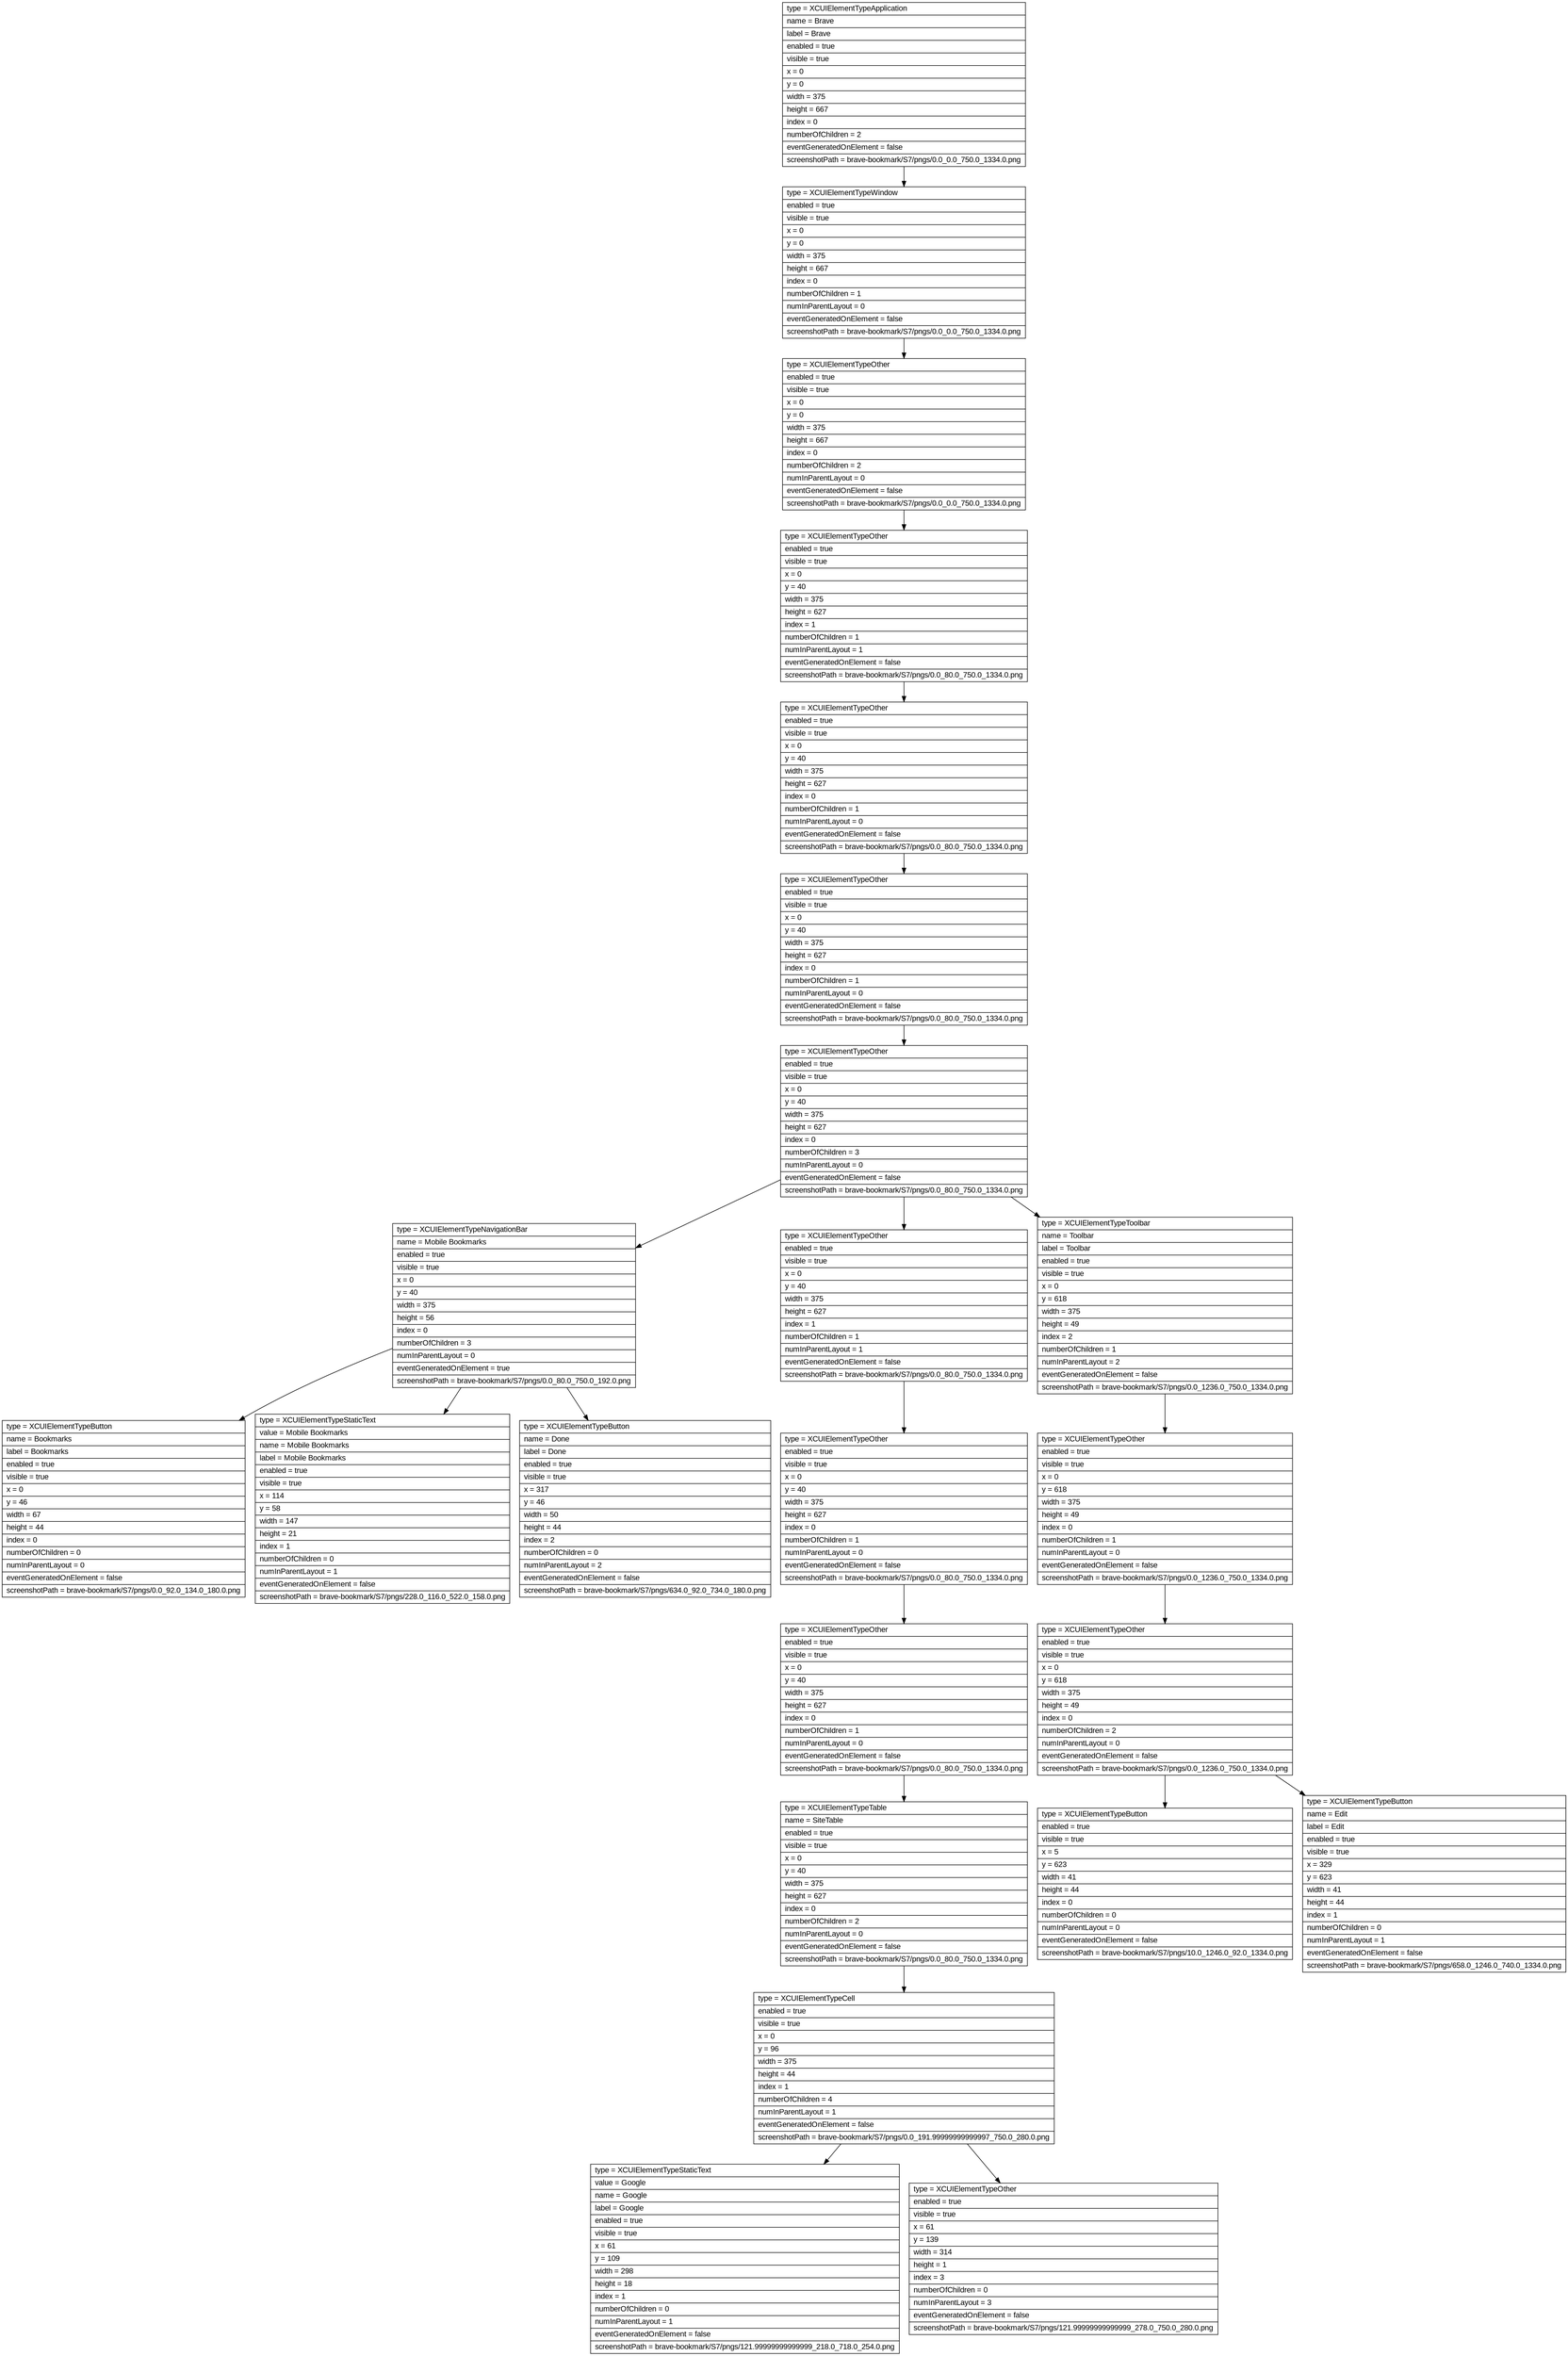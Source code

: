 digraph Layout {

	node [shape=record fontname=Arial];

	0	[label="{type = XCUIElementTypeApplication\l|name = Brave\l|label = Brave\l|enabled = true\l|visible = true\l|x = 0\l|y = 0\l|width = 375\l|height = 667\l|index = 0\l|numberOfChildren = 2\l|eventGeneratedOnElement = false \l|screenshotPath = brave-bookmark/S7/pngs/0.0_0.0_750.0_1334.0.png\l}"]
	1	[label="{type = XCUIElementTypeWindow\l|enabled = true\l|visible = true\l|x = 0\l|y = 0\l|width = 375\l|height = 667\l|index = 0\l|numberOfChildren = 1\l|numInParentLayout = 0\l|eventGeneratedOnElement = false \l|screenshotPath = brave-bookmark/S7/pngs/0.0_0.0_750.0_1334.0.png\l}"]
	2	[label="{type = XCUIElementTypeOther\l|enabled = true\l|visible = true\l|x = 0\l|y = 0\l|width = 375\l|height = 667\l|index = 0\l|numberOfChildren = 2\l|numInParentLayout = 0\l|eventGeneratedOnElement = false \l|screenshotPath = brave-bookmark/S7/pngs/0.0_0.0_750.0_1334.0.png\l}"]
	3	[label="{type = XCUIElementTypeOther\l|enabled = true\l|visible = true\l|x = 0\l|y = 40\l|width = 375\l|height = 627\l|index = 1\l|numberOfChildren = 1\l|numInParentLayout = 1\l|eventGeneratedOnElement = false \l|screenshotPath = brave-bookmark/S7/pngs/0.0_80.0_750.0_1334.0.png\l}"]
	4	[label="{type = XCUIElementTypeOther\l|enabled = true\l|visible = true\l|x = 0\l|y = 40\l|width = 375\l|height = 627\l|index = 0\l|numberOfChildren = 1\l|numInParentLayout = 0\l|eventGeneratedOnElement = false \l|screenshotPath = brave-bookmark/S7/pngs/0.0_80.0_750.0_1334.0.png\l}"]
	5	[label="{type = XCUIElementTypeOther\l|enabled = true\l|visible = true\l|x = 0\l|y = 40\l|width = 375\l|height = 627\l|index = 0\l|numberOfChildren = 1\l|numInParentLayout = 0\l|eventGeneratedOnElement = false \l|screenshotPath = brave-bookmark/S7/pngs/0.0_80.0_750.0_1334.0.png\l}"]
	6	[label="{type = XCUIElementTypeOther\l|enabled = true\l|visible = true\l|x = 0\l|y = 40\l|width = 375\l|height = 627\l|index = 0\l|numberOfChildren = 3\l|numInParentLayout = 0\l|eventGeneratedOnElement = false \l|screenshotPath = brave-bookmark/S7/pngs/0.0_80.0_750.0_1334.0.png\l}"]
	7	[label="{type = XCUIElementTypeNavigationBar\l|name = Mobile Bookmarks\l|enabled = true\l|visible = true\l|x = 0\l|y = 40\l|width = 375\l|height = 56\l|index = 0\l|numberOfChildren = 3\l|numInParentLayout = 0\l|eventGeneratedOnElement = true \l|screenshotPath = brave-bookmark/S7/pngs/0.0_80.0_750.0_192.0.png\l}"]
	8	[label="{type = XCUIElementTypeOther\l|enabled = true\l|visible = true\l|x = 0\l|y = 40\l|width = 375\l|height = 627\l|index = 1\l|numberOfChildren = 1\l|numInParentLayout = 1\l|eventGeneratedOnElement = false \l|screenshotPath = brave-bookmark/S7/pngs/0.0_80.0_750.0_1334.0.png\l}"]
	9	[label="{type = XCUIElementTypeToolbar\l|name = Toolbar\l|label = Toolbar\l|enabled = true\l|visible = true\l|x = 0\l|y = 618\l|width = 375\l|height = 49\l|index = 2\l|numberOfChildren = 1\l|numInParentLayout = 2\l|eventGeneratedOnElement = false \l|screenshotPath = brave-bookmark/S7/pngs/0.0_1236.0_750.0_1334.0.png\l}"]
	10	[label="{type = XCUIElementTypeButton\l|name = Bookmarks\l|label = Bookmarks\l|enabled = true\l|visible = true\l|x = 0\l|y = 46\l|width = 67\l|height = 44\l|index = 0\l|numberOfChildren = 0\l|numInParentLayout = 0\l|eventGeneratedOnElement = false \l|screenshotPath = brave-bookmark/S7/pngs/0.0_92.0_134.0_180.0.png\l}"]
	11	[label="{type = XCUIElementTypeStaticText\l|value = Mobile Bookmarks\l|name = Mobile Bookmarks\l|label = Mobile Bookmarks\l|enabled = true\l|visible = true\l|x = 114\l|y = 58\l|width = 147\l|height = 21\l|index = 1\l|numberOfChildren = 0\l|numInParentLayout = 1\l|eventGeneratedOnElement = false \l|screenshotPath = brave-bookmark/S7/pngs/228.0_116.0_522.0_158.0.png\l}"]
	12	[label="{type = XCUIElementTypeButton\l|name = Done\l|label = Done\l|enabled = true\l|visible = true\l|x = 317\l|y = 46\l|width = 50\l|height = 44\l|index = 2\l|numberOfChildren = 0\l|numInParentLayout = 2\l|eventGeneratedOnElement = false \l|screenshotPath = brave-bookmark/S7/pngs/634.0_92.0_734.0_180.0.png\l}"]
	13	[label="{type = XCUIElementTypeOther\l|enabled = true\l|visible = true\l|x = 0\l|y = 40\l|width = 375\l|height = 627\l|index = 0\l|numberOfChildren = 1\l|numInParentLayout = 0\l|eventGeneratedOnElement = false \l|screenshotPath = brave-bookmark/S7/pngs/0.0_80.0_750.0_1334.0.png\l}"]
	14	[label="{type = XCUIElementTypeOther\l|enabled = true\l|visible = true\l|x = 0\l|y = 618\l|width = 375\l|height = 49\l|index = 0\l|numberOfChildren = 1\l|numInParentLayout = 0\l|eventGeneratedOnElement = false \l|screenshotPath = brave-bookmark/S7/pngs/0.0_1236.0_750.0_1334.0.png\l}"]
	15	[label="{type = XCUIElementTypeOther\l|enabled = true\l|visible = true\l|x = 0\l|y = 40\l|width = 375\l|height = 627\l|index = 0\l|numberOfChildren = 1\l|numInParentLayout = 0\l|eventGeneratedOnElement = false \l|screenshotPath = brave-bookmark/S7/pngs/0.0_80.0_750.0_1334.0.png\l}"]
	16	[label="{type = XCUIElementTypeOther\l|enabled = true\l|visible = true\l|x = 0\l|y = 618\l|width = 375\l|height = 49\l|index = 0\l|numberOfChildren = 2\l|numInParentLayout = 0\l|eventGeneratedOnElement = false \l|screenshotPath = brave-bookmark/S7/pngs/0.0_1236.0_750.0_1334.0.png\l}"]
	17	[label="{type = XCUIElementTypeTable\l|name = SiteTable\l|enabled = true\l|visible = true\l|x = 0\l|y = 40\l|width = 375\l|height = 627\l|index = 0\l|numberOfChildren = 2\l|numInParentLayout = 0\l|eventGeneratedOnElement = false \l|screenshotPath = brave-bookmark/S7/pngs/0.0_80.0_750.0_1334.0.png\l}"]
	18	[label="{type = XCUIElementTypeButton\l|enabled = true\l|visible = true\l|x = 5\l|y = 623\l|width = 41\l|height = 44\l|index = 0\l|numberOfChildren = 0\l|numInParentLayout = 0\l|eventGeneratedOnElement = false \l|screenshotPath = brave-bookmark/S7/pngs/10.0_1246.0_92.0_1334.0.png\l}"]
	19	[label="{type = XCUIElementTypeButton\l|name = Edit\l|label = Edit\l|enabled = true\l|visible = true\l|x = 329\l|y = 623\l|width = 41\l|height = 44\l|index = 1\l|numberOfChildren = 0\l|numInParentLayout = 1\l|eventGeneratedOnElement = false \l|screenshotPath = brave-bookmark/S7/pngs/658.0_1246.0_740.0_1334.0.png\l}"]
	20	[label="{type = XCUIElementTypeCell\l|enabled = true\l|visible = true\l|x = 0\l|y = 96\l|width = 375\l|height = 44\l|index = 1\l|numberOfChildren = 4\l|numInParentLayout = 1\l|eventGeneratedOnElement = false \l|screenshotPath = brave-bookmark/S7/pngs/0.0_191.99999999999997_750.0_280.0.png\l}"]
	21	[label="{type = XCUIElementTypeStaticText\l|value = Google\l|name = Google\l|label = Google\l|enabled = true\l|visible = true\l|x = 61\l|y = 109\l|width = 298\l|height = 18\l|index = 1\l|numberOfChildren = 0\l|numInParentLayout = 1\l|eventGeneratedOnElement = false \l|screenshotPath = brave-bookmark/S7/pngs/121.99999999999999_218.0_718.0_254.0.png\l}"]
	22	[label="{type = XCUIElementTypeOther\l|enabled = true\l|visible = true\l|x = 61\l|y = 139\l|width = 314\l|height = 1\l|index = 3\l|numberOfChildren = 0\l|numInParentLayout = 3\l|eventGeneratedOnElement = false \l|screenshotPath = brave-bookmark/S7/pngs/121.99999999999999_278.0_750.0_280.0.png\l}"]


	0 -> 1
	1 -> 2
	2 -> 3
	3 -> 4
	4 -> 5
	5 -> 6
	6 -> 7
	6 -> 8
	6 -> 9
	7 -> 10
	7 -> 11
	7 -> 12
	8 -> 13
	9 -> 14
	13 -> 15
	14 -> 16
	15 -> 17
	16 -> 18
	16 -> 19
	17 -> 20
	20 -> 21
	20 -> 22


}